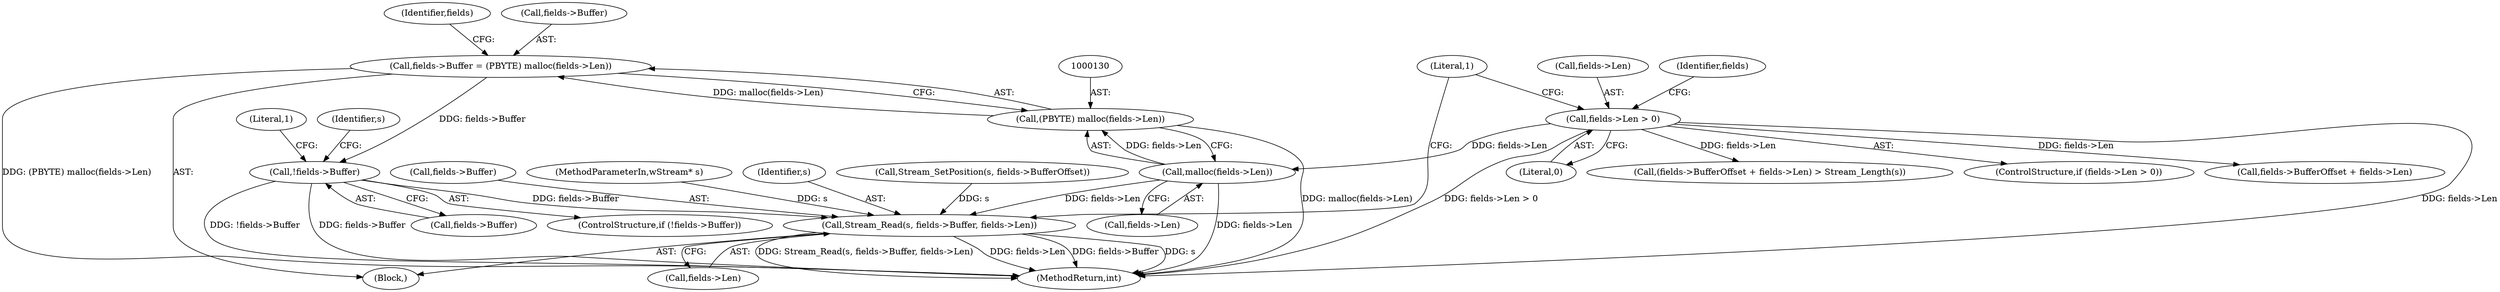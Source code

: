 digraph "0_FreeRDP_2ee663f39dc8dac3d9988e847db19b2d7e3ac8c6_4@pointer" {
"1000136" [label="(Call,!fields->Buffer)"];
"1000125" [label="(Call,fields->Buffer = (PBYTE) malloc(fields->Len))"];
"1000129" [label="(Call,(PBYTE) malloc(fields->Len))"];
"1000131" [label="(Call,malloc(fields->Len))"];
"1000105" [label="(Call,fields->Len > 0)"];
"1000148" [label="(Call,Stream_Read(s, fields->Buffer, fields->Len))"];
"1000109" [label="(Literal,0)"];
"1000150" [label="(Call,fields->Buffer)"];
"1000143" [label="(Call,Stream_SetPosition(s, fields->BufferOffset))"];
"1000142" [label="(Literal,1)"];
"1000105" [label="(Call,fields->Len > 0)"];
"1000136" [label="(Call,!fields->Buffer)"];
"1000110" [label="(Block,)"];
"1000144" [label="(Identifier,s)"];
"1000131" [label="(Call,malloc(fields->Len))"];
"1000153" [label="(Call,fields->Len)"];
"1000135" [label="(ControlStructure,if (!fields->Buffer))"];
"1000112" [label="(Call,(fields->BufferOffset + fields->Len) > Stream_Length(s))"];
"1000137" [label="(Call,fields->Buffer)"];
"1000125" [label="(Call,fields->Buffer = (PBYTE) malloc(fields->Len))"];
"1000157" [label="(Literal,1)"];
"1000104" [label="(ControlStructure,if (fields->Len > 0))"];
"1000138" [label="(Identifier,fields)"];
"1000101" [label="(MethodParameterIn,wStream* s)"];
"1000126" [label="(Call,fields->Buffer)"];
"1000113" [label="(Call,fields->BufferOffset + fields->Len)"];
"1000149" [label="(Identifier,s)"];
"1000106" [label="(Call,fields->Len)"];
"1000115" [label="(Identifier,fields)"];
"1000158" [label="(MethodReturn,int)"];
"1000129" [label="(Call,(PBYTE) malloc(fields->Len))"];
"1000148" [label="(Call,Stream_Read(s, fields->Buffer, fields->Len))"];
"1000132" [label="(Call,fields->Len)"];
"1000136" -> "1000135"  [label="AST: "];
"1000136" -> "1000137"  [label="CFG: "];
"1000137" -> "1000136"  [label="AST: "];
"1000142" -> "1000136"  [label="CFG: "];
"1000144" -> "1000136"  [label="CFG: "];
"1000136" -> "1000158"  [label="DDG: !fields->Buffer"];
"1000136" -> "1000158"  [label="DDG: fields->Buffer"];
"1000125" -> "1000136"  [label="DDG: fields->Buffer"];
"1000136" -> "1000148"  [label="DDG: fields->Buffer"];
"1000125" -> "1000110"  [label="AST: "];
"1000125" -> "1000129"  [label="CFG: "];
"1000126" -> "1000125"  [label="AST: "];
"1000129" -> "1000125"  [label="AST: "];
"1000138" -> "1000125"  [label="CFG: "];
"1000125" -> "1000158"  [label="DDG: (PBYTE) malloc(fields->Len)"];
"1000129" -> "1000125"  [label="DDG: malloc(fields->Len)"];
"1000129" -> "1000131"  [label="CFG: "];
"1000130" -> "1000129"  [label="AST: "];
"1000131" -> "1000129"  [label="AST: "];
"1000129" -> "1000158"  [label="DDG: malloc(fields->Len)"];
"1000131" -> "1000129"  [label="DDG: fields->Len"];
"1000131" -> "1000132"  [label="CFG: "];
"1000132" -> "1000131"  [label="AST: "];
"1000131" -> "1000158"  [label="DDG: fields->Len"];
"1000105" -> "1000131"  [label="DDG: fields->Len"];
"1000131" -> "1000148"  [label="DDG: fields->Len"];
"1000105" -> "1000104"  [label="AST: "];
"1000105" -> "1000109"  [label="CFG: "];
"1000106" -> "1000105"  [label="AST: "];
"1000109" -> "1000105"  [label="AST: "];
"1000115" -> "1000105"  [label="CFG: "];
"1000157" -> "1000105"  [label="CFG: "];
"1000105" -> "1000158"  [label="DDG: fields->Len > 0"];
"1000105" -> "1000158"  [label="DDG: fields->Len"];
"1000105" -> "1000112"  [label="DDG: fields->Len"];
"1000105" -> "1000113"  [label="DDG: fields->Len"];
"1000148" -> "1000110"  [label="AST: "];
"1000148" -> "1000153"  [label="CFG: "];
"1000149" -> "1000148"  [label="AST: "];
"1000150" -> "1000148"  [label="AST: "];
"1000153" -> "1000148"  [label="AST: "];
"1000157" -> "1000148"  [label="CFG: "];
"1000148" -> "1000158"  [label="DDG: fields->Len"];
"1000148" -> "1000158"  [label="DDG: fields->Buffer"];
"1000148" -> "1000158"  [label="DDG: s"];
"1000148" -> "1000158"  [label="DDG: Stream_Read(s, fields->Buffer, fields->Len)"];
"1000143" -> "1000148"  [label="DDG: s"];
"1000101" -> "1000148"  [label="DDG: s"];
}
